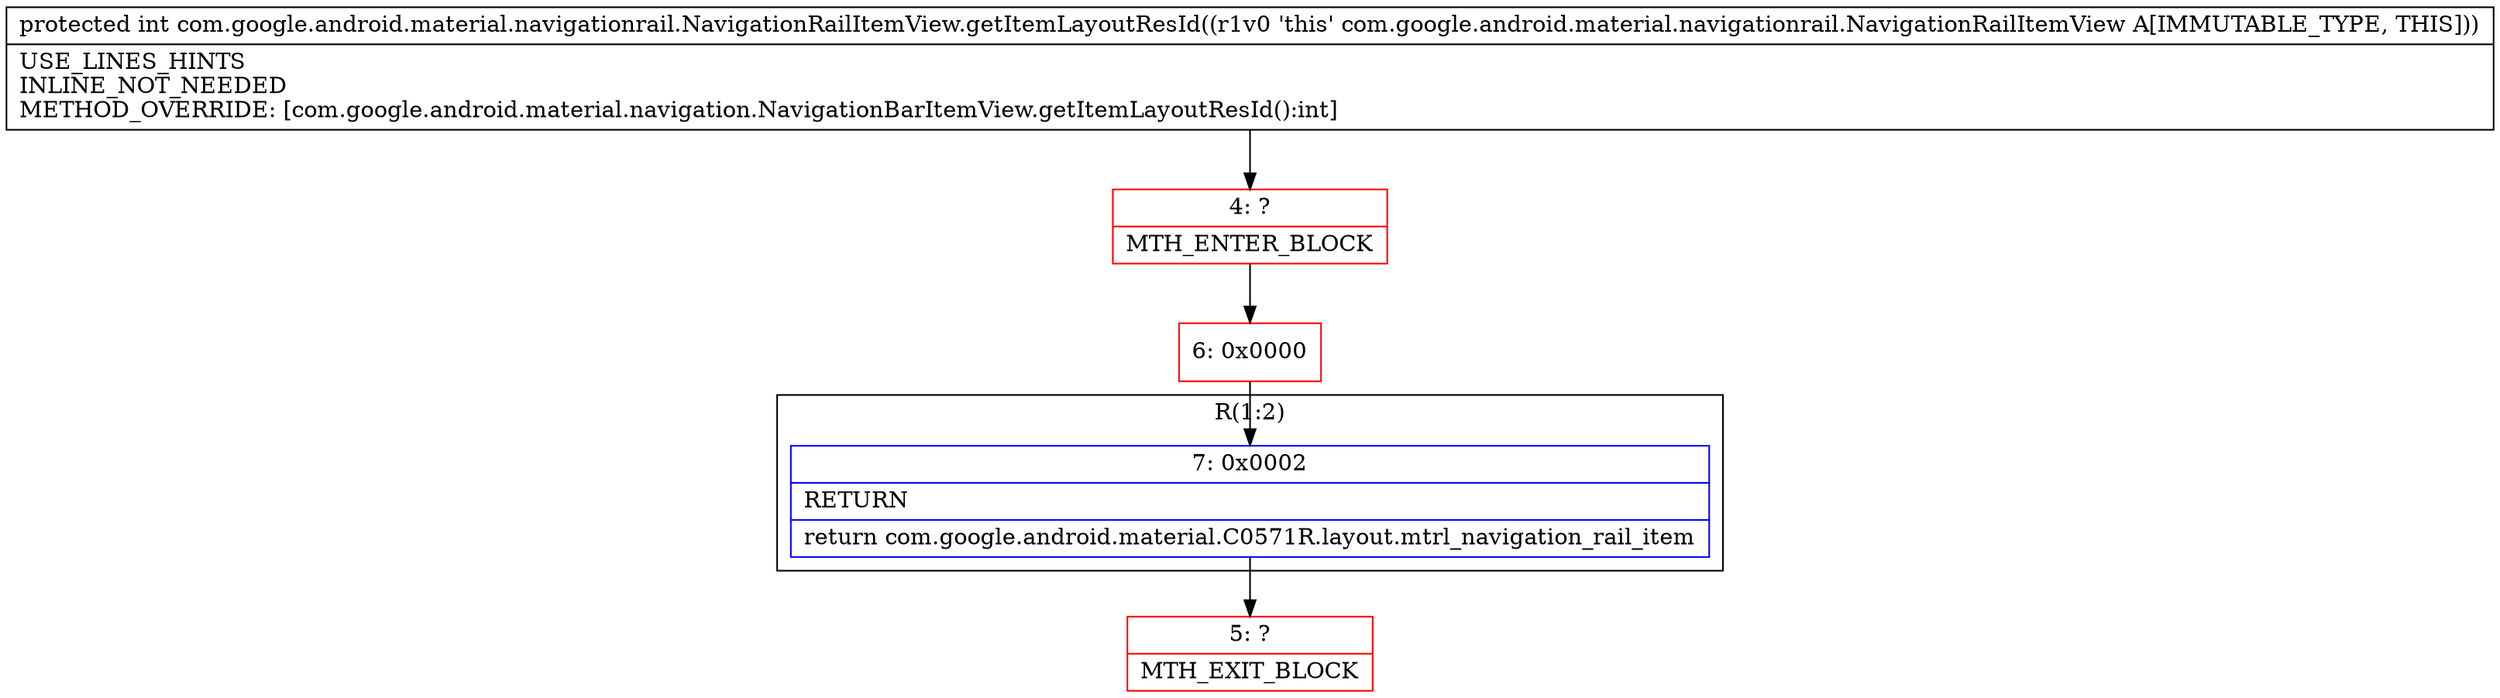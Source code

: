 digraph "CFG forcom.google.android.material.navigationrail.NavigationRailItemView.getItemLayoutResId()I" {
subgraph cluster_Region_519784263 {
label = "R(1:2)";
node [shape=record,color=blue];
Node_7 [shape=record,label="{7\:\ 0x0002|RETURN\l|return com.google.android.material.C0571R.layout.mtrl_navigation_rail_item\l}"];
}
Node_4 [shape=record,color=red,label="{4\:\ ?|MTH_ENTER_BLOCK\l}"];
Node_6 [shape=record,color=red,label="{6\:\ 0x0000}"];
Node_5 [shape=record,color=red,label="{5\:\ ?|MTH_EXIT_BLOCK\l}"];
MethodNode[shape=record,label="{protected int com.google.android.material.navigationrail.NavigationRailItemView.getItemLayoutResId((r1v0 'this' com.google.android.material.navigationrail.NavigationRailItemView A[IMMUTABLE_TYPE, THIS]))  | USE_LINES_HINTS\lINLINE_NOT_NEEDED\lMETHOD_OVERRIDE: [com.google.android.material.navigation.NavigationBarItemView.getItemLayoutResId():int]\l}"];
MethodNode -> Node_4;Node_7 -> Node_5;
Node_4 -> Node_6;
Node_6 -> Node_7;
}

